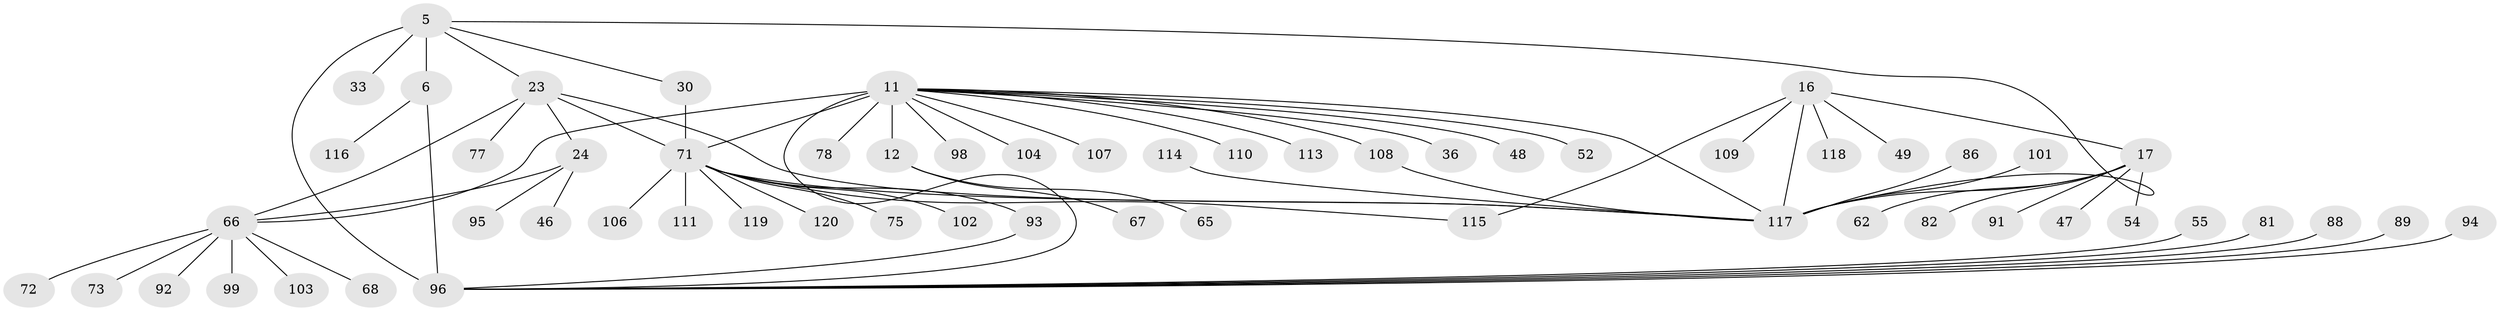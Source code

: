 // original degree distribution, {10: 0.03333333333333333, 7: 0.06666666666666667, 8: 0.041666666666666664, 6: 0.041666666666666664, 5: 0.025, 9: 0.025, 13: 0.016666666666666666, 11: 0.008333333333333333, 2: 0.11666666666666667, 1: 0.5833333333333334, 3: 0.025, 4: 0.016666666666666666}
// Generated by graph-tools (version 1.1) at 2025/55/03/09/25 04:55:26]
// undirected, 60 vertices, 71 edges
graph export_dot {
graph [start="1"]
  node [color=gray90,style=filled];
  5 [super="+2"];
  6 [super="+4"];
  11 [super="+7+10"];
  12 [super="+8"];
  16 [super="+15"];
  17 [super="+14"];
  23 [super="+21"];
  24 [super="+19"];
  30 [super="+25"];
  33;
  36;
  46;
  47;
  48;
  49;
  52;
  54;
  55;
  62;
  65;
  66 [super="+64"];
  67;
  68;
  71 [super="+29+35+37+42+43+61"];
  72;
  73 [super="+58+69"];
  75 [super="+53"];
  77;
  78;
  81;
  82;
  86;
  88;
  89 [super="+87"];
  91 [super="+38"];
  92 [super="+59"];
  93;
  94;
  95;
  96 [super="+63+79+83+3"];
  98;
  99 [super="+76"];
  101;
  102;
  103;
  104 [super="+56+100"];
  106;
  107 [super="+97"];
  108 [super="+70+74+80+105"];
  109;
  110 [super="+90"];
  111;
  113;
  114;
  115;
  116 [super="+112"];
  117 [super="+34+51+85"];
  118;
  119;
  120;
  5 -- 6 [weight=4];
  5 -- 30;
  5 -- 33;
  5 -- 23;
  5 -- 117;
  5 -- 96 [weight=4];
  6 -- 116;
  6 -- 96 [weight=4];
  11 -- 12 [weight=8];
  11 -- 108 [weight=2];
  11 -- 98;
  11 -- 36;
  11 -- 78;
  11 -- 110;
  11 -- 107;
  11 -- 117;
  11 -- 96;
  11 -- 66;
  11 -- 71;
  11 -- 104;
  11 -- 48;
  11 -- 113;
  11 -- 52;
  12 -- 65;
  12 -- 67;
  16 -- 17 [weight=4];
  16 -- 49;
  16 -- 118;
  16 -- 115;
  16 -- 109;
  16 -- 117 [weight=4];
  17 -- 47;
  17 -- 54;
  17 -- 82;
  17 -- 62;
  17 -- 91;
  17 -- 117 [weight=4];
  23 -- 24 [weight=4];
  23 -- 77;
  23 -- 117;
  23 -- 71;
  23 -- 66 [weight=4];
  24 -- 95;
  24 -- 46;
  24 -- 66 [weight=4];
  30 -- 71 [weight=8];
  55 -- 96;
  66 -- 99;
  66 -- 68;
  66 -- 103;
  66 -- 72;
  66 -- 73;
  66 -- 92;
  71 -- 75;
  71 -- 93;
  71 -- 102;
  71 -- 106;
  71 -- 111;
  71 -- 115;
  71 -- 117 [weight=2];
  71 -- 119;
  71 -- 120;
  81 -- 96;
  86 -- 117;
  88 -- 96;
  89 -- 96;
  93 -- 96;
  94 -- 96;
  101 -- 117;
  108 -- 117;
  114 -- 117;
}
